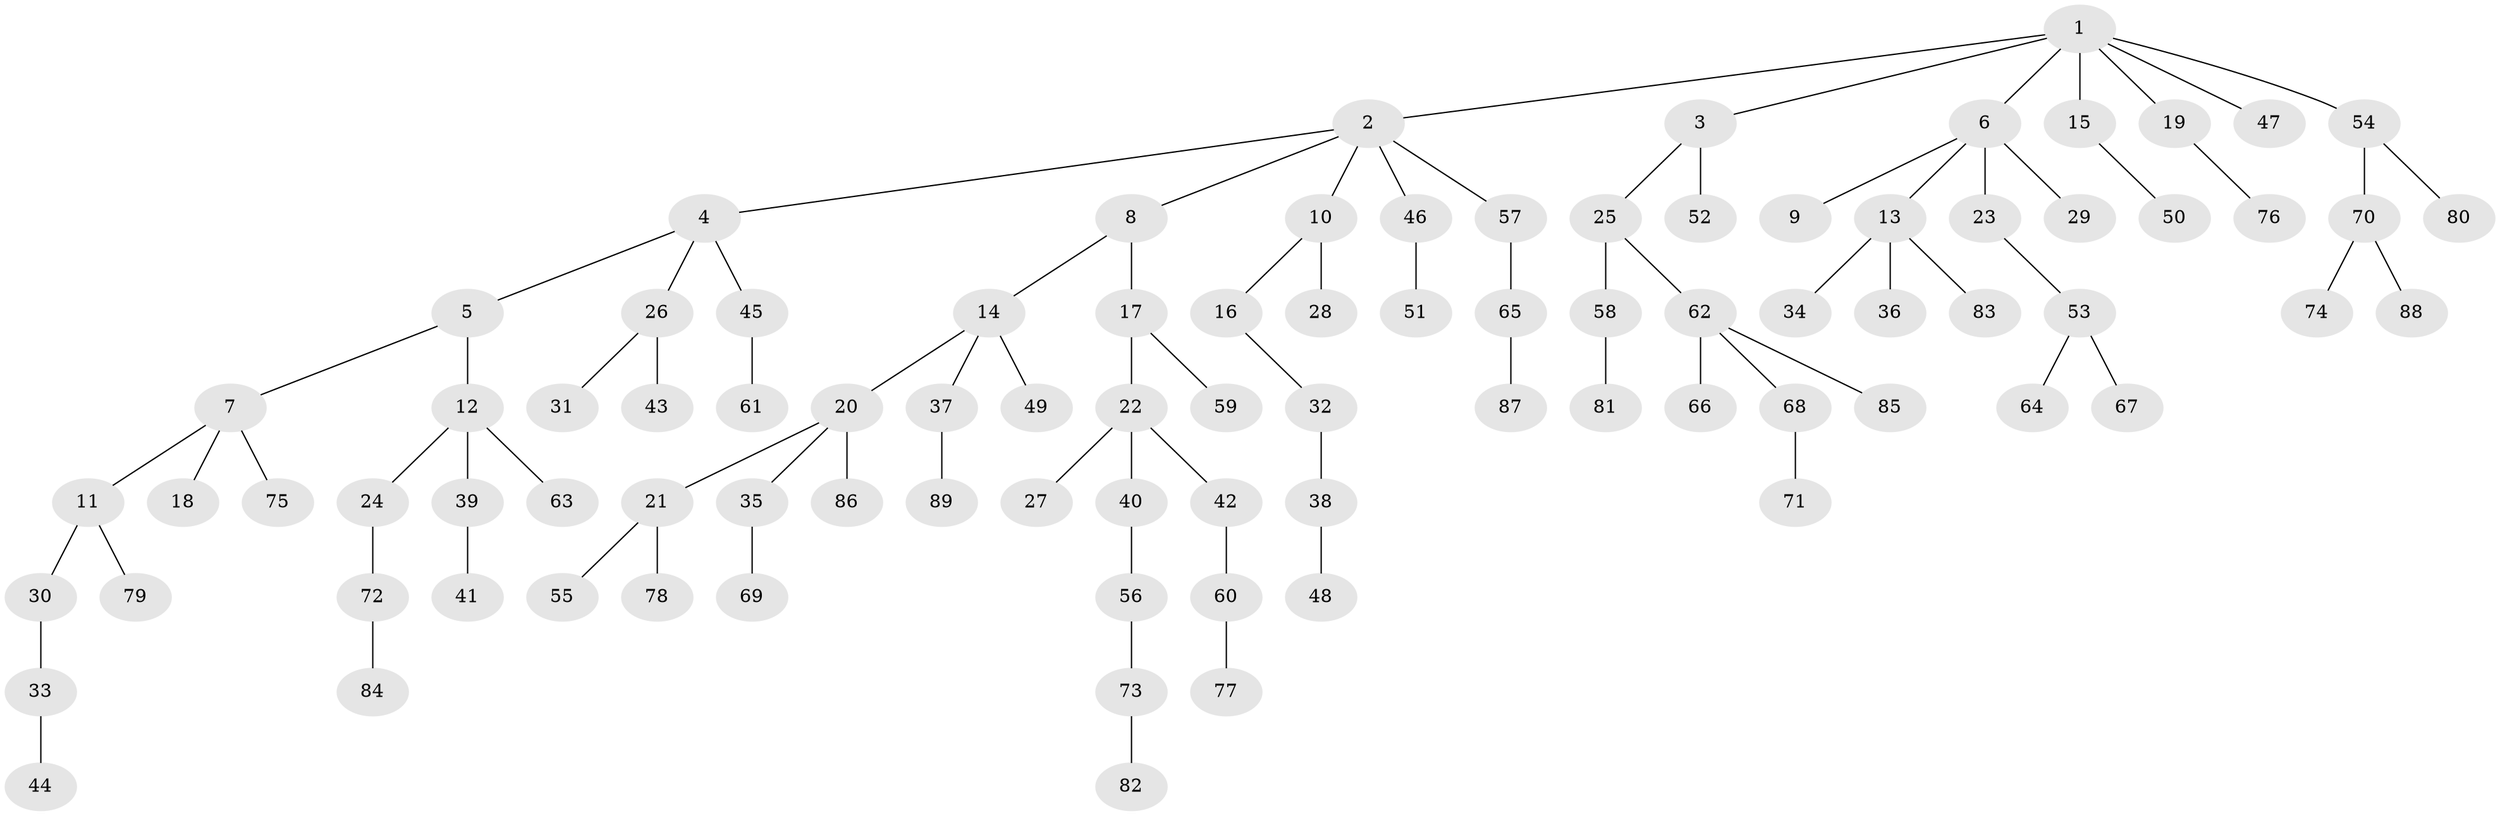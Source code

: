 // Generated by graph-tools (version 1.1) at 2025/02/03/09/25 03:02:25]
// undirected, 89 vertices, 88 edges
graph export_dot {
graph [start="1"]
  node [color=gray90,style=filled];
  1;
  2;
  3;
  4;
  5;
  6;
  7;
  8;
  9;
  10;
  11;
  12;
  13;
  14;
  15;
  16;
  17;
  18;
  19;
  20;
  21;
  22;
  23;
  24;
  25;
  26;
  27;
  28;
  29;
  30;
  31;
  32;
  33;
  34;
  35;
  36;
  37;
  38;
  39;
  40;
  41;
  42;
  43;
  44;
  45;
  46;
  47;
  48;
  49;
  50;
  51;
  52;
  53;
  54;
  55;
  56;
  57;
  58;
  59;
  60;
  61;
  62;
  63;
  64;
  65;
  66;
  67;
  68;
  69;
  70;
  71;
  72;
  73;
  74;
  75;
  76;
  77;
  78;
  79;
  80;
  81;
  82;
  83;
  84;
  85;
  86;
  87;
  88;
  89;
  1 -- 2;
  1 -- 3;
  1 -- 6;
  1 -- 15;
  1 -- 19;
  1 -- 47;
  1 -- 54;
  2 -- 4;
  2 -- 8;
  2 -- 10;
  2 -- 46;
  2 -- 57;
  3 -- 25;
  3 -- 52;
  4 -- 5;
  4 -- 26;
  4 -- 45;
  5 -- 7;
  5 -- 12;
  6 -- 9;
  6 -- 13;
  6 -- 23;
  6 -- 29;
  7 -- 11;
  7 -- 18;
  7 -- 75;
  8 -- 14;
  8 -- 17;
  10 -- 16;
  10 -- 28;
  11 -- 30;
  11 -- 79;
  12 -- 24;
  12 -- 39;
  12 -- 63;
  13 -- 34;
  13 -- 36;
  13 -- 83;
  14 -- 20;
  14 -- 37;
  14 -- 49;
  15 -- 50;
  16 -- 32;
  17 -- 22;
  17 -- 59;
  19 -- 76;
  20 -- 21;
  20 -- 35;
  20 -- 86;
  21 -- 55;
  21 -- 78;
  22 -- 27;
  22 -- 40;
  22 -- 42;
  23 -- 53;
  24 -- 72;
  25 -- 58;
  25 -- 62;
  26 -- 31;
  26 -- 43;
  30 -- 33;
  32 -- 38;
  33 -- 44;
  35 -- 69;
  37 -- 89;
  38 -- 48;
  39 -- 41;
  40 -- 56;
  42 -- 60;
  45 -- 61;
  46 -- 51;
  53 -- 64;
  53 -- 67;
  54 -- 70;
  54 -- 80;
  56 -- 73;
  57 -- 65;
  58 -- 81;
  60 -- 77;
  62 -- 66;
  62 -- 68;
  62 -- 85;
  65 -- 87;
  68 -- 71;
  70 -- 74;
  70 -- 88;
  72 -- 84;
  73 -- 82;
}
